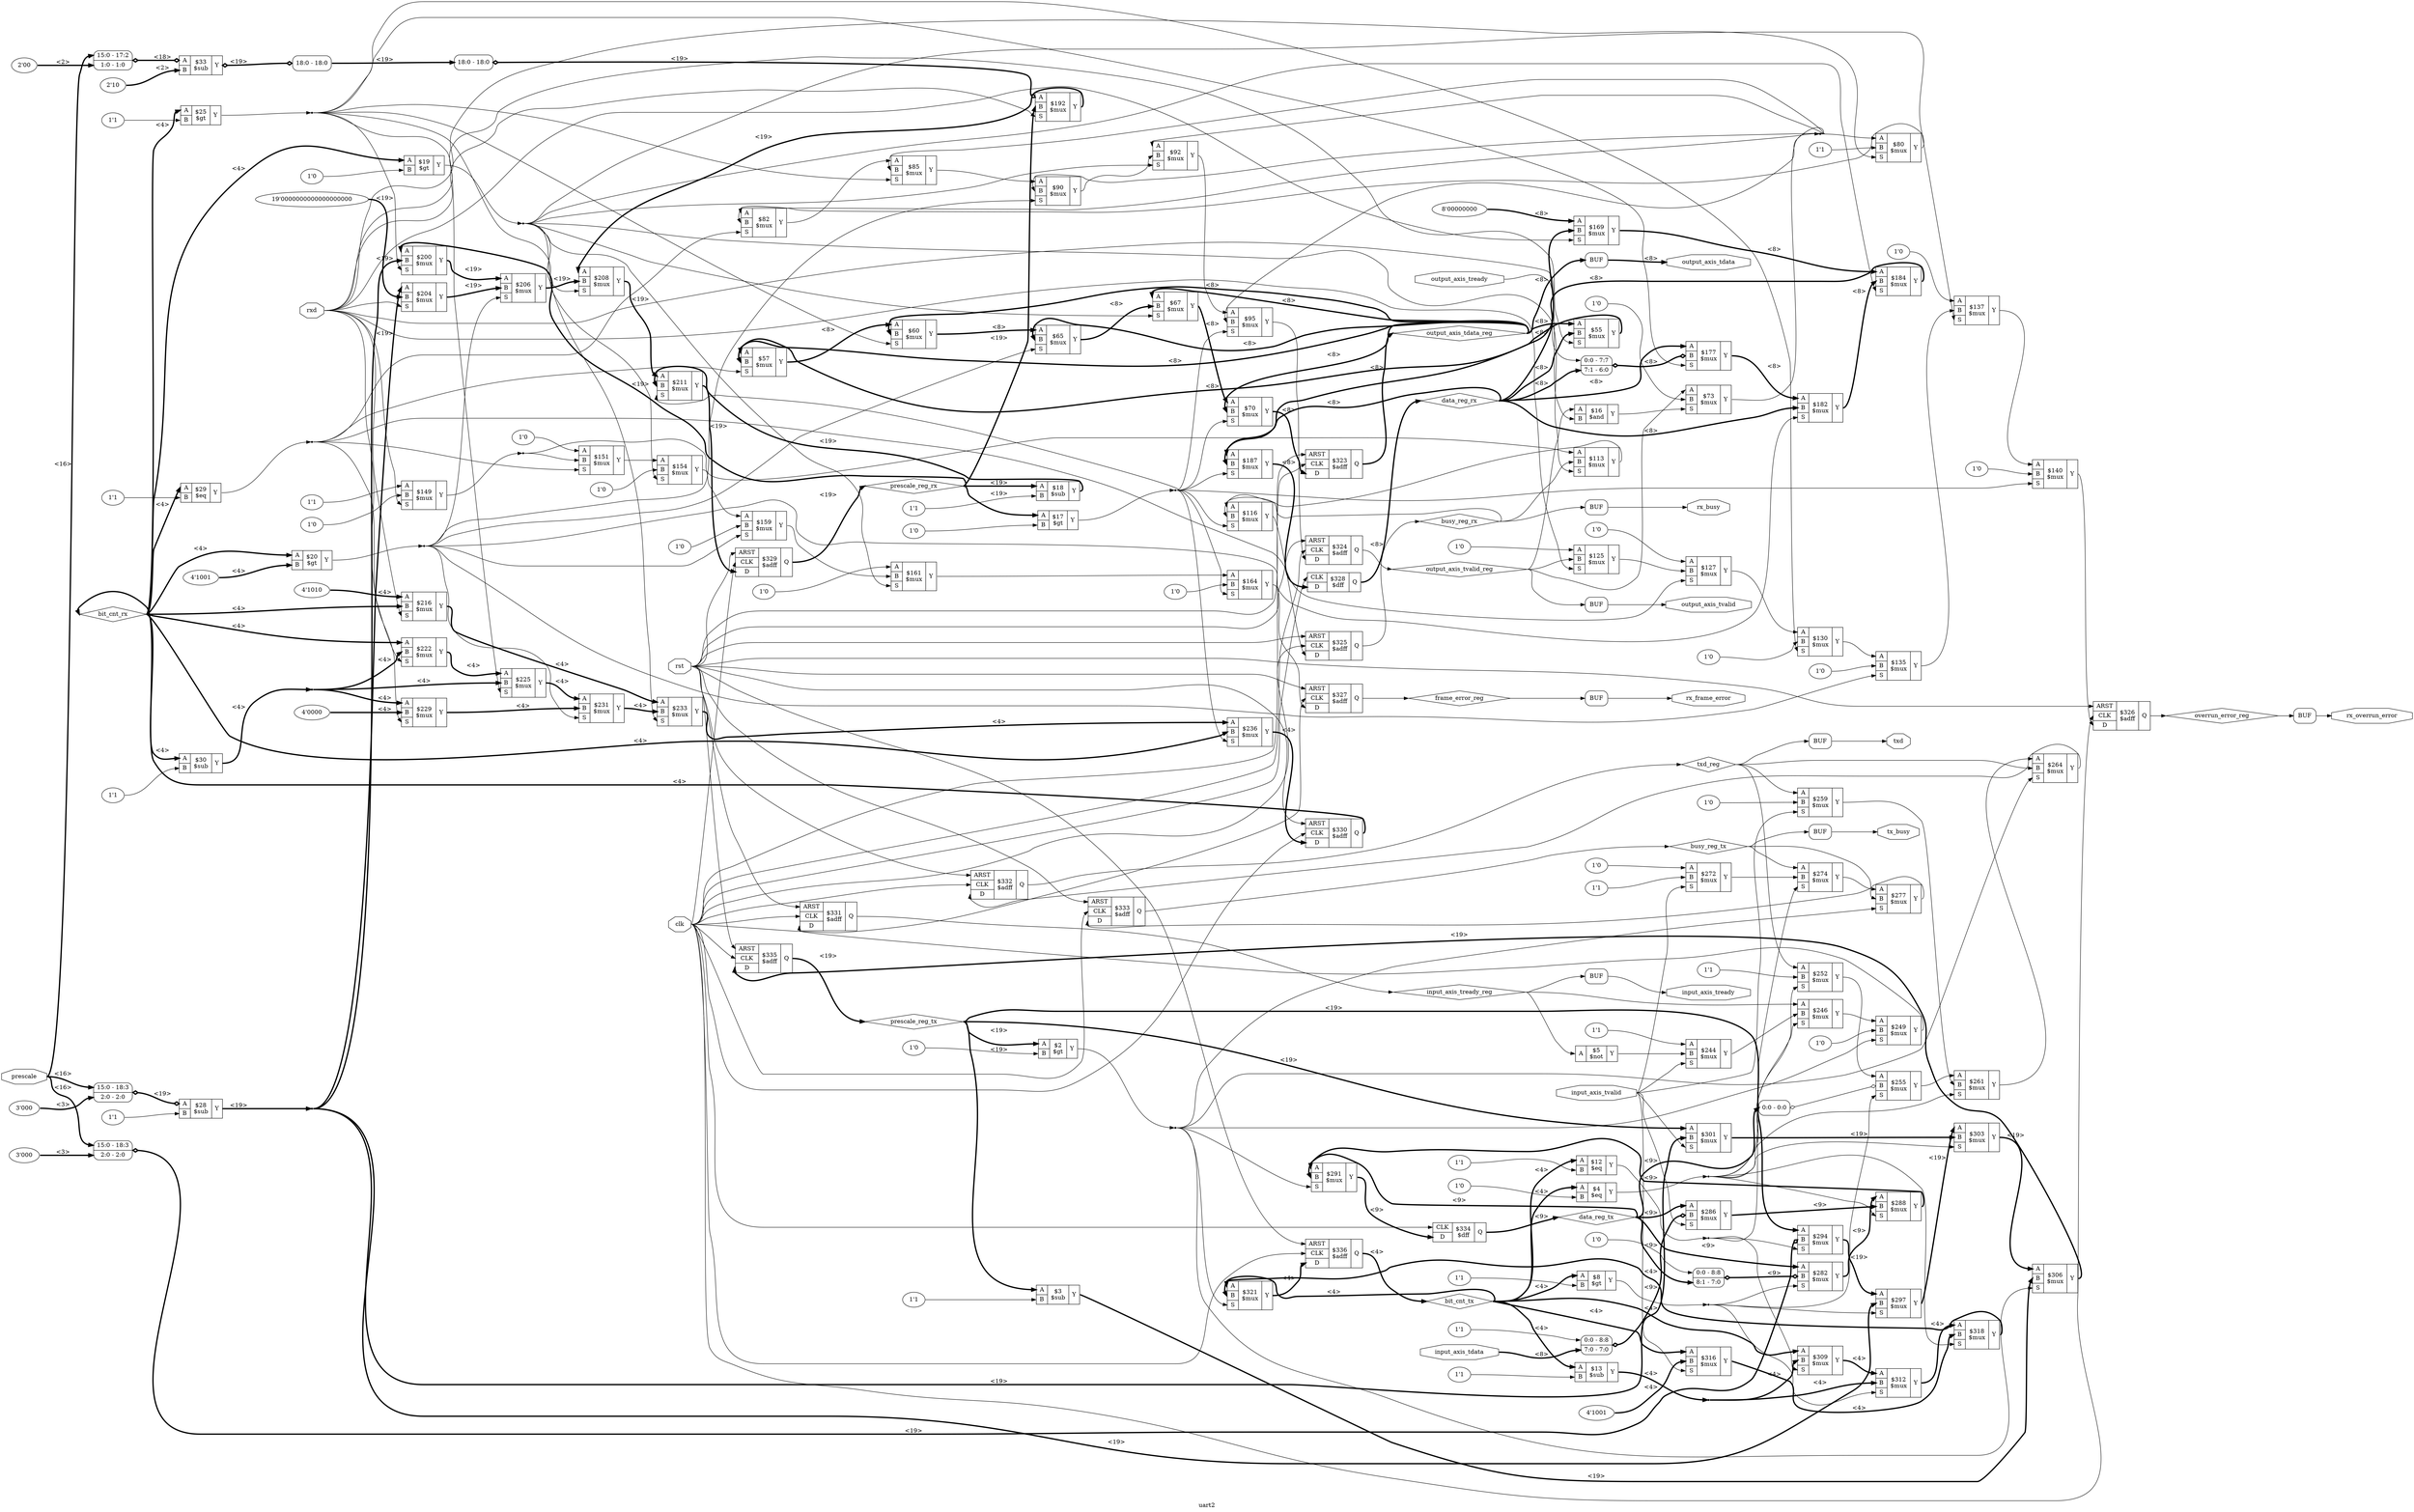 digraph "uart2" {
label="uart2";
rankdir="LR";
remincross=true;
n89 [ shape=diamond, label="bit_cnt_rx", color="black", fontcolor="black" ];
n90 [ shape=diamond, label="prescale_reg_rx", color="black", fontcolor="black" ];
n91 [ shape=diamond, label="data_reg_rx", color="black", fontcolor="black" ];
n92 [ shape=diamond, label="frame_error_reg", color="black", fontcolor="black" ];
n93 [ shape=diamond, label="overrun_error_reg", color="black", fontcolor="black" ];
n94 [ shape=diamond, label="busy_reg_rx", color="black", fontcolor="black" ];
n95 [ shape=diamond, label="output_axis_tvalid_reg", color="black", fontcolor="black" ];
n96 [ shape=diamond, label="output_axis_tdata_reg", color="black", fontcolor="black" ];
n97 [ shape=diamond, label="bit_cnt_tx", color="black", fontcolor="black" ];
n98 [ shape=diamond, label="prescale_reg_tx", color="black", fontcolor="black" ];
n99 [ shape=diamond, label="data_reg_tx", color="black", fontcolor="black" ];
n100 [ shape=diamond, label="busy_reg_tx", color="black", fontcolor="black" ];
n101 [ shape=diamond, label="txd_reg", color="black", fontcolor="black" ];
n102 [ shape=diamond, label="input_axis_tready_reg", color="black", fontcolor="black" ];
n103 [ shape=octagon, label="prescale", color="black", fontcolor="black" ];
n104 [ shape=octagon, label="rx_frame_error", color="black", fontcolor="black" ];
n105 [ shape=octagon, label="rx_overrun_error", color="black", fontcolor="black" ];
n106 [ shape=octagon, label="rx_busy", color="black", fontcolor="black" ];
n107 [ shape=octagon, label="tx_busy", color="black", fontcolor="black" ];
n108 [ shape=octagon, label="txd", color="black", fontcolor="black" ];
n109 [ shape=octagon, label="rxd", color="black", fontcolor="black" ];
n110 [ shape=octagon, label="output_axis_tready", color="black", fontcolor="black" ];
n111 [ shape=octagon, label="output_axis_tvalid", color="black", fontcolor="black" ];
n112 [ shape=octagon, label="output_axis_tdata", color="black", fontcolor="black" ];
n113 [ shape=octagon, label="input_axis_tready", color="black", fontcolor="black" ];
n114 [ shape=octagon, label="input_axis_tvalid", color="black", fontcolor="black" ];
n115 [ shape=octagon, label="input_axis_tdata", color="black", fontcolor="black" ];
n116 [ shape=octagon, label="rst", color="black", fontcolor="black" ];
n117 [ shape=octagon, label="clk", color="black", fontcolor="black" ];
c122 [ shape=record, label="{{<p118> A|<p119> B|<p120> S}|$318\n$mux|{<p121> Y}}" ];
v0 [ label="4'1001" ];
c123 [ shape=record, label="{{<p118> A|<p119> B|<p120> S}|$316\n$mux|{<p121> Y}}" ];
c124 [ shape=record, label="{{<p118> A|<p119> B|<p120> S}|$312\n$mux|{<p121> Y}}" ];
c125 [ shape=record, label="{{<p118> A|<p119> B|<p120> S}|$309\n$mux|{<p121> Y}}" ];
c126 [ shape=record, label="{{<p118> A|<p119> B|<p120> S}|$306\n$mux|{<p121> Y}}" ];
c127 [ shape=record, label="{{<p118> A|<p119> B|<p120> S}|$303\n$mux|{<p121> Y}}" ];
c128 [ shape=record, label="{{<p118> A|<p119> B|<p120> S}|$301\n$mux|{<p121> Y}}" ];
c129 [ shape=record, label="{{<p118> A|<p119> B|<p120> S}|$297\n$mux|{<p121> Y}}" ];
v2 [ label="3'000" ];
c130 [ shape=record, label="{{<p118> A|<p119> B|<p120> S}|$294\n$mux|{<p121> Y}}" ];
x1 [ shape=record, style=rounded, label="<s1> 15:0 - 18:3 |<s0> 2:0 - 2:0 " ];
x1:e -> c130:p119:w [arrowhead=odiamond, arrowtail=odiamond, dir=both, color="black", style="setlinewidth(3)", label="<19>"];
c131 [ shape=record, label="{{<p118> A|<p119> B|<p120> S}|$291\n$mux|{<p121> Y}}" ];
c132 [ shape=record, label="{{<p118> A|<p119> B|<p120> S}|$288\n$mux|{<p121> Y}}" ];
v4 [ label="1'1" ];
c133 [ shape=record, label="{{<p118> A|<p119> B|<p120> S}|$286\n$mux|{<p121> Y}}" ];
x3 [ shape=record, style=rounded, label="<s1> 0:0 - 8:8 |<s0> 7:0 - 7:0 " ];
x3:e -> c133:p119:w [arrowhead=odiamond, arrowtail=odiamond, dir=both, color="black", style="setlinewidth(3)", label="<9>"];
v6 [ label="1'0" ];
c134 [ shape=record, label="{{<p118> A|<p119> B|<p120> S}|$282\n$mux|{<p121> Y}}" ];
x5 [ shape=record, style=rounded, label="<s1> 0:0 - 8:8 |<s0> 8:1 - 7:0 " ];
x5:e -> c134:p119:w [arrowhead=odiamond, arrowtail=odiamond, dir=both, color="black", style="setlinewidth(3)", label="<9>"];
c135 [ shape=record, label="{{<p118> A|<p119> B|<p120> S}|$277\n$mux|{<p121> Y}}" ];
c136 [ shape=record, label="{{<p118> A|<p119> B|<p120> S}|$274\n$mux|{<p121> Y}}" ];
v7 [ label="1'1" ];
v8 [ label="1'0" ];
c137 [ shape=record, label="{{<p118> A|<p119> B|<p120> S}|$272\n$mux|{<p121> Y}}" ];
c138 [ shape=record, label="{{<p118> A|<p119> B|<p120> S}|$264\n$mux|{<p121> Y}}" ];
c139 [ shape=record, label="{{<p118> A|<p119> B|<p120> S}|$261\n$mux|{<p121> Y}}" ];
v9 [ label="1'0" ];
c140 [ shape=record, label="{{<p118> A|<p119> B|<p120> S}|$259\n$mux|{<p121> Y}}" ];
c141 [ shape=record, label="{{<p118> A|<p119> B|<p120> S}|$255\n$mux|{<p121> Y}}" ];
x10 [ shape=record, style=rounded, label="<s0> 0:0 - 0:0 " ];
x10:e -> c141:p119:w [arrowhead=odiamond, arrowtail=odiamond, dir=both, color="black", label=""];
v11 [ label="1'1" ];
c142 [ shape=record, label="{{<p118> A|<p119> B|<p120> S}|$252\n$mux|{<p121> Y}}" ];
v12 [ label="1'0" ];
c143 [ shape=record, label="{{<p118> A|<p119> B|<p120> S}|$249\n$mux|{<p121> Y}}" ];
c144 [ shape=record, label="{{<p118> A|<p119> B|<p120> S}|$246\n$mux|{<p121> Y}}" ];
v13 [ label="1'1" ];
c145 [ shape=record, label="{{<p118> A|<p119> B|<p120> S}|$244\n$mux|{<p121> Y}}" ];
c146 [ shape=record, label="{{<p118> A|<p119> B|<p120> S}|$236\n$mux|{<p121> Y}}" ];
c147 [ shape=record, label="{{<p118> A|<p119> B|<p120> S}|$233\n$mux|{<p121> Y}}" ];
c148 [ shape=record, label="{{<p118> A|<p119> B|<p120> S}|$231\n$mux|{<p121> Y}}" ];
v14 [ label="4'0000" ];
c149 [ shape=record, label="{{<p118> A|<p119> B|<p120> S}|$229\n$mux|{<p121> Y}}" ];
c150 [ shape=record, label="{{<p118> A|<p119> B|<p120> S}|$225\n$mux|{<p121> Y}}" ];
c151 [ shape=record, label="{{<p118> A|<p119> B|<p120> S}|$222\n$mux|{<p121> Y}}" ];
v15 [ label="4'1010" ];
c152 [ shape=record, label="{{<p118> A|<p119> B|<p120> S}|$216\n$mux|{<p121> Y}}" ];
c153 [ shape=record, label="{{<p118> A|<p119> B|<p120> S}|$211\n$mux|{<p121> Y}}" ];
c154 [ shape=record, label="{{<p118> A|<p119> B|<p120> S}|$208\n$mux|{<p121> Y}}" ];
c155 [ shape=record, label="{{<p118> A|<p119> B|<p120> S}|$206\n$mux|{<p121> Y}}" ];
v16 [ label="19'0000000000000000000" ];
c156 [ shape=record, label="{{<p118> A|<p119> B|<p120> S}|$204\n$mux|{<p121> Y}}" ];
c157 [ shape=record, label="{{<p118> A|<p119> B|<p120> S}|$200\n$mux|{<p121> Y}}" ];
c158 [ shape=record, label="{{<p118> A|<p119> B|<p120> S}|$192\n$mux|{<p121> Y}}" ];
x17 [ shape=record, style=rounded, label="<s0> 18:0 - 18:0 " ];
x17:e -> c158:p118:w [arrowhead=odiamond, arrowtail=odiamond, dir=both, color="black", style="setlinewidth(3)", label="<19>"];
c159 [ shape=record, label="{{<p118> A|<p119> B|<p120> S}|$187\n$mux|{<p121> Y}}" ];
c160 [ shape=record, label="{{<p118> A|<p119> B|<p120> S}|$184\n$mux|{<p121> Y}}" ];
c161 [ shape=record, label="{{<p118> A|<p119> B|<p120> S}|$182\n$mux|{<p121> Y}}" ];
c162 [ shape=record, label="{{<p118> A|<p119> B|<p120> S}|$177\n$mux|{<p121> Y}}" ];
x18 [ shape=record, style=rounded, label="<s1> 0:0 - 7:7 |<s0> 7:1 - 6:0 " ];
x18:e -> c162:p119:w [arrowhead=odiamond, arrowtail=odiamond, dir=both, color="black", style="setlinewidth(3)", label="<8>"];
v19 [ label="8'00000000" ];
c163 [ shape=record, label="{{<p118> A|<p119> B|<p120> S}|$169\n$mux|{<p121> Y}}" ];
v20 [ label="1'0" ];
c164 [ shape=record, label="{{<p118> A|<p119> B|<p120> S}|$164\n$mux|{<p121> Y}}" ];
v21 [ label="1'0" ];
c165 [ shape=record, label="{{<p118> A|<p119> B|<p120> S}|$161\n$mux|{<p121> Y}}" ];
v22 [ label="1'0" ];
c166 [ shape=record, label="{{<p118> A|<p119> B|<p120> S}|$159\n$mux|{<p121> Y}}" ];
v23 [ label="1'0" ];
c167 [ shape=record, label="{{<p118> A|<p119> B|<p120> S}|$154\n$mux|{<p121> Y}}" ];
v24 [ label="1'0" ];
c168 [ shape=record, label="{{<p118> A|<p119> B|<p120> S}|$151\n$mux|{<p121> Y}}" ];
v25 [ label="1'0" ];
v26 [ label="1'1" ];
c169 [ shape=record, label="{{<p118> A|<p119> B|<p120> S}|$149\n$mux|{<p121> Y}}" ];
v27 [ label="1'0" ];
c170 [ shape=record, label="{{<p118> A|<p119> B|<p120> S}|$140\n$mux|{<p121> Y}}" ];
v28 [ label="1'0" ];
c171 [ shape=record, label="{{<p118> A|<p119> B|<p120> S}|$137\n$mux|{<p121> Y}}" ];
v29 [ label="1'0" ];
c172 [ shape=record, label="{{<p118> A|<p119> B|<p120> S}|$135\n$mux|{<p121> Y}}" ];
v30 [ label="1'0" ];
c173 [ shape=record, label="{{<p118> A|<p119> B|<p120> S}|$130\n$mux|{<p121> Y}}" ];
v31 [ label="1'0" ];
c174 [ shape=record, label="{{<p118> A|<p119> B|<p120> S}|$127\n$mux|{<p121> Y}}" ];
v32 [ label="1'0" ];
c175 [ shape=record, label="{{<p118> A|<p119> B|<p120> S}|$125\n$mux|{<p121> Y}}" ];
c176 [ shape=record, label="{{<p118> A|<p119> B|<p120> S}|$116\n$mux|{<p121> Y}}" ];
c177 [ shape=record, label="{{<p118> A|<p119> B|<p120> S}|$113\n$mux|{<p121> Y}}" ];
c182 [ shape=record, label="{{<p178> ARST|<p179> CLK|<p180> D}|$323\n$adff|{<p181> Q}}" ];
c183 [ shape=record, label="{{<p118> A|<p119> B|<p120> S}|$95\n$mux|{<p121> Y}}" ];
c184 [ shape=record, label="{{<p118> A|<p119> B|<p120> S}|$92\n$mux|{<p121> Y}}" ];
c185 [ shape=record, label="{{<p118> A|<p119> B|<p120> S}|$90\n$mux|{<p121> Y}}" ];
c186 [ shape=record, label="{{<p118> A|<p119> B|<p120> S}|$85\n$mux|{<p121> Y}}" ];
c187 [ shape=record, label="{{<p118> A|<p119> B|<p120> S}|$82\n$mux|{<p121> Y}}" ];
v33 [ label="1'1" ];
c188 [ shape=record, label="{{<p118> A|<p119> B|<p120> S}|$80\n$mux|{<p121> Y}}" ];
v34 [ label="1'0" ];
c189 [ shape=record, label="{{<p118> A|<p119> B|<p120> S}|$73\n$mux|{<p121> Y}}" ];
c190 [ shape=record, label="{{<p118> A|<p119> B|<p120> S}|$70\n$mux|{<p121> Y}}" ];
c191 [ shape=record, label="{{<p118> A|<p119> B|<p120> S}|$67\n$mux|{<p121> Y}}" ];
c192 [ shape=record, label="{{<p118> A|<p119> B|<p120> S}|$65\n$mux|{<p121> Y}}" ];
c193 [ shape=record, label="{{<p118> A|<p119> B|<p120> S}|$60\n$mux|{<p121> Y}}" ];
c194 [ shape=record, label="{{<p118> A|<p119> B|<p120> S}|$57\n$mux|{<p121> Y}}" ];
c195 [ shape=record, label="{{<p118> A|<p119> B|<p120> S}|$55\n$mux|{<p121> Y}}" ];
v36 [ label="2'10" ];
v38 [ label="2'00" ];
c196 [ shape=record, label="{{<p118> A|<p119> B}|$33\n$sub|{<p121> Y}}" ];
x35 [ shape=record, style=rounded, label="<s0> 18:0 - 18:0 " ];
c196:p121:e -> x35:w [arrowhead=odiamond, arrowtail=odiamond, dir=both, color="black", style="setlinewidth(3)", label="<19>"];
x37 [ shape=record, style=rounded, label="<s1> 15:0 - 17:2 |<s0> 1:0 - 1:0 " ];
x37:e -> c196:p118:w [arrowhead=odiamond, arrowtail=odiamond, dir=both, color="black", style="setlinewidth(3)", label="<18>"];
c197 [ shape=record, label="{{<p178> ARST|<p179> CLK|<p180> D}|$331\n$adff|{<p181> Q}}" ];
c198 [ shape=record, label="{{<p118> A|<p119> B|<p120> S}|$321\n$mux|{<p121> Y}}" ];
v39 [ label="1'1" ];
c199 [ shape=record, label="{{<p118> A|<p119> B}|$30\n$sub|{<p121> Y}}" ];
v40 [ label="1'1" ];
c200 [ shape=record, label="{{<p118> A|<p119> B}|$29\n$eq|{<p121> Y}}" ];
v41 [ label="1'1" ];
v43 [ label="3'000" ];
c201 [ shape=record, label="{{<p118> A|<p119> B}|$28\n$sub|{<p121> Y}}" ];
x42 [ shape=record, style=rounded, label="<s1> 15:0 - 18:3 |<s0> 2:0 - 2:0 " ];
x42:e -> c201:p118:w [arrowhead=odiamond, arrowtail=odiamond, dir=both, color="black", style="setlinewidth(3)", label="<19>"];
c202 [ shape=record, label="{{<p178> ARST|<p179> CLK|<p180> D}|$332\n$adff|{<p181> Q}}" ];
c203 [ shape=record, label="{{<p178> ARST|<p179> CLK|<p180> D}|$330\n$adff|{<p181> Q}}" ];
v44 [ label="1'1" ];
c204 [ shape=record, label="{{<p118> A|<p119> B}|$25\n$gt|{<p121> Y}}" ];
c205 [ shape=record, label="{{<p178> ARST|<p179> CLK|<p180> D}|$329\n$adff|{<p181> Q}}" ];
c206 [ shape=record, label="{{<p178> ARST|<p179> CLK|<p180> D}|$333\n$adff|{<p181> Q}}" ];
c207 [ shape=record, label="{{<p179> CLK|<p180> D}|$328\n$dff|{<p181> Q}}" ];
c208 [ shape=record, label="{{<p178> ARST|<p179> CLK|<p180> D}|$327\n$adff|{<p181> Q}}" ];
v45 [ label="4'1001" ];
c209 [ shape=record, label="{{<p118> A|<p119> B}|$20\n$gt|{<p121> Y}}" ];
v46 [ label="1'0" ];
c210 [ shape=record, label="{{<p118> A|<p119> B}|$19\n$gt|{<p121> Y}}" ];
v47 [ label="1'1" ];
c211 [ shape=record, label="{{<p118> A|<p119> B}|$18\n$sub|{<p121> Y}}" ];
v48 [ label="1'0" ];
c212 [ shape=record, label="{{<p118> A|<p119> B}|$17\n$gt|{<p121> Y}}" ];
c213 [ shape=record, label="{{<p118> A|<p119> B}|$16\n$and|{<p121> Y}}" ];
c214 [ shape=record, label="{{<p179> CLK|<p180> D}|$334\n$dff|{<p181> Q}}" ];
v49 [ label="1'1" ];
c215 [ shape=record, label="{{<p118> A|<p119> B}|$13\n$sub|{<p121> Y}}" ];
v50 [ label="1'1" ];
c216 [ shape=record, label="{{<p118> A|<p119> B}|$12\n$eq|{<p121> Y}}" ];
c217 [ shape=record, label="{{<p178> ARST|<p179> CLK|<p180> D}|$326\n$adff|{<p181> Q}}" ];
c218 [ shape=record, label="{{<p178> ARST|<p179> CLK|<p180> D}|$335\n$adff|{<p181> Q}}" ];
c219 [ shape=record, label="{{<p178> ARST|<p179> CLK|<p180> D}|$325\n$adff|{<p181> Q}}" ];
v51 [ label="1'1" ];
c220 [ shape=record, label="{{<p118> A|<p119> B}|$8\n$gt|{<p121> Y}}" ];
c221 [ shape=record, label="{{<p178> ARST|<p179> CLK|<p180> D}|$324\n$adff|{<p181> Q}}" ];
c222 [ shape=record, label="{{<p178> ARST|<p179> CLK|<p180> D}|$336\n$adff|{<p181> Q}}" ];
c223 [ shape=record, label="{{<p118> A}|$5\n$not|{<p121> Y}}" ];
v52 [ label="1'0" ];
c224 [ shape=record, label="{{<p118> A|<p119> B}|$4\n$eq|{<p121> Y}}" ];
v53 [ label="1'1" ];
c225 [ shape=record, label="{{<p118> A|<p119> B}|$3\n$sub|{<p121> Y}}" ];
v54 [ label="1'0" ];
c226 [ shape=record, label="{{<p118> A|<p119> B}|$2\n$gt|{<p121> Y}}" ];
x55 [shape=box, style=rounded, label="BUF"];
x56 [shape=box, style=rounded, label="BUF"];
x57 [shape=box, style=rounded, label="BUF"];
x58 [shape=box, style=rounded, label="BUF"];
x59 [shape=box, style=rounded, label="BUF"];
x60 [shape=box, style=rounded, label="BUF"];
x61 [shape=box, style=rounded, label="BUF"];
x62 [shape=box, style=rounded, label="BUF"];
c186:p121:e -> c185:p118:w [color="black", label=""];
c206:p181:e -> n100:w [color="black", label=""];
n100:e -> c135:p119:w [color="black", label=""];
n100:e -> c136:p118:w [color="black", label=""];
n100:e -> x58:w:w [color="black", label=""];
c202:p181:e -> n101:w [color="black", label=""];
n101:e -> c138:p119:w [color="black", label=""];
n101:e -> c140:p118:w [color="black", label=""];
n101:e -> c142:p118:w [color="black", label=""];
n101:e -> x59:w:w [color="black", label=""];
c197:p181:e -> n102:w [color="black", label=""];
n102:e -> c144:p118:w [color="black", label=""];
n102:e -> c223:p118:w [color="black", label=""];
n102:e -> x62:w:w [color="black", label=""];
n103:e -> x1:s1:w [color="black", style="setlinewidth(3)", label="<16>"];
n103:e -> x37:s1:w [color="black", style="setlinewidth(3)", label="<16>"];
n103:e -> x42:s1:w [color="black", style="setlinewidth(3)", label="<16>"];
x55:e:e -> n104:w [color="black", label=""];
x56:e:e -> n105:w [color="black", label=""];
x57:e:e -> n106:w [color="black", label=""];
x58:e:e -> n107:w [color="black", label=""];
x59:e:e -> n108:w [color="black", label=""];
n109:e -> c149:p120:w [color="black", label=""];
n109:e -> c152:p120:w [color="black", label=""];
n109:e -> c156:p120:w [color="black", label=""];
n109:e -> c158:p120:w [color="black", label=""];
n109:e -> c163:p120:w [color="black", label=""];
n109:e -> c169:p120:w [color="black", label=""];
n109:e -> c175:p120:w [color="black", label=""];
n109:e -> c188:p120:w [color="black", label=""];
n109:e -> c195:p120:w [color="black", label=""];
n109:e -> x18:s1:w [color="black", label=""];
c140:p121:e -> c139:p119:w [color="black", label=""];
n110:e -> c213:p119:w [color="black", label=""];
x60:e:e -> n111:w [color="black", label=""];
x61:e:e -> n112:w [color="black", style="setlinewidth(3)", label="<8>"];
x62:e:e -> n113:w [color="black", label=""];
n114:e -> c123:p120:w [color="black", label=""];
n114:e -> c128:p120:w [color="black", label=""];
n114:e -> c133:p120:w [color="black", label=""];
n114:e -> c137:p120:w [color="black", label=""];
n114:e -> c140:p120:w [color="black", label=""];
n114:e -> c145:p120:w [color="black", label=""];
n115:e -> x3:s0:w [color="black", style="setlinewidth(3)", label="<8>"];
n116:e -> c182:p178:w [color="black", label=""];
n116:e -> c197:p178:w [color="black", label=""];
n116:e -> c202:p178:w [color="black", label=""];
n116:e -> c203:p178:w [color="black", label=""];
n116:e -> c205:p178:w [color="black", label=""];
n116:e -> c206:p178:w [color="black", label=""];
n116:e -> c208:p178:w [color="black", label=""];
n116:e -> c217:p178:w [color="black", label=""];
n116:e -> c218:p178:w [color="black", label=""];
n116:e -> c219:p178:w [color="black", label=""];
n116:e -> c221:p178:w [color="black", label=""];
n116:e -> c222:p178:w [color="black", label=""];
n117:e -> c182:p179:w [color="black", label=""];
n117:e -> c197:p179:w [color="black", label=""];
n117:e -> c202:p179:w [color="black", label=""];
n117:e -> c203:p179:w [color="black", label=""];
n117:e -> c205:p179:w [color="black", label=""];
n117:e -> c206:p179:w [color="black", label=""];
n117:e -> c207:p179:w [color="black", label=""];
n117:e -> c208:p179:w [color="black", label=""];
n117:e -> c214:p179:w [color="black", label=""];
n117:e -> c217:p179:w [color="black", label=""];
n117:e -> c218:p179:w [color="black", label=""];
n117:e -> c219:p179:w [color="black", label=""];
n117:e -> c221:p179:w [color="black", label=""];
n117:e -> c222:p179:w [color="black", label=""];
c187:p121:e -> c186:p118:w [color="black", label=""];
c166:p121:e -> c165:p119:w [color="black", label=""];
c188:p121:e -> c187:p119:w [color="black", label=""];
c139:p121:e -> c138:p118:w [color="black", label=""];
n16 [ shape=point ];
c189:p121:e -> n16:w [color="black", label=""];
n16:e -> c183:p119:w [color="black", label=""];
n16:e -> c184:p118:w [color="black", label=""];
n16:e -> c185:p119:w [color="black", label=""];
n16:e -> c186:p119:w [color="black", label=""];
n16:e -> c187:p118:w [color="black", label=""];
n16:e -> c188:p118:w [color="black", label=""];
c150:p121:e -> c148:p118:w [color="black", style="setlinewidth(3)", label="<4>"];
c167:p121:e -> c166:p118:w [color="black", label=""];
c160:p121:e -> c159:p118:w [color="black", style="setlinewidth(3)", label="<8>"];
x35:s0:e -> x17:s0:w [color="black", style="setlinewidth(3)", label="<19>"];
c191:p121:e -> c190:p118:w [color="black", style="setlinewidth(3)", label="<8>"];
c137:p121:e -> c136:p119:w [color="black", label=""];
c192:p121:e -> c191:p119:w [color="black", style="setlinewidth(3)", label="<8>"];
c168:p121:e -> c167:p118:w [color="black", label=""];
c193:p121:e -> c192:p118:w [color="black", style="setlinewidth(3)", label="<8>"];
c136:p121:e -> c135:p118:w [color="black", label=""];
c194:p121:e -> c193:p118:w [color="black", style="setlinewidth(3)", label="<8>"];
c149:p121:e -> c148:p119:w [color="black", style="setlinewidth(3)", label="<4>"];
c195:p121:e -> c194:p119:w [color="black", style="setlinewidth(3)", label="<8>"];
c156:p121:e -> c155:p119:w [color="black", style="setlinewidth(3)", label="<19>"];
c151:p121:e -> c150:p118:w [color="black", style="setlinewidth(3)", label="<4>"];
c148:p121:e -> c147:p119:w [color="black", style="setlinewidth(3)", label="<4>"];
c134:p121:e -> c132:p118:w [color="black", style="setlinewidth(3)", label="<9>"];
c161:p121:e -> c160:p119:w [color="black", style="setlinewidth(3)", label="<8>"];
c133:p121:e -> c132:p119:w [color="black", style="setlinewidth(3)", label="<9>"];
c147:p121:e -> c146:p118:w [color="black", style="setlinewidth(3)", label="<4>"];
c132:p121:e -> c131:p118:w [color="black", style="setlinewidth(3)", label="<9>"];
c171:p121:e -> c170:p118:w [color="black", label=""];
c158:p121:e -> c154:p118:w [color="black", style="setlinewidth(3)", label="<19>"];
c172:p121:e -> c171:p119:w [color="black", label=""];
c130:p121:e -> c129:p118:w [color="black", style="setlinewidth(3)", label="<19>"];
c142:p121:e -> c141:p118:w [color="black", label=""];
c162:p121:e -> c161:p118:w [color="black", style="setlinewidth(3)", label="<8>"];
c129:p121:e -> c127:p118:w [color="black", style="setlinewidth(3)", label="<19>"];
c173:p121:e -> c172:p118:w [color="black", label=""];
c128:p121:e -> c127:p119:w [color="black", style="setlinewidth(3)", label="<19>"];
n44 [ shape=point ];
c169:p121:e -> n44:w [color="black", label=""];
n44:e -> c168:p119:w [color="black", label=""];
n44:e -> c177:p118:w [color="black", label=""];
c155:p121:e -> c154:p119:w [color="black", style="setlinewidth(3)", label="<19>"];
c127:p121:e -> c126:p118:w [color="black", style="setlinewidth(3)", label="<19>"];
c174:p121:e -> c173:p118:w [color="black", label=""];
n48 [ shape=point ];
c200:p121:e -> n48:w [color="black", label=""];
n48:e -> c151:p120:w [color="black", label=""];
n48:e -> c168:p120:w [color="black", label=""];
n48:e -> c174:p120:w [color="black", label=""];
n48:e -> c187:p120:w [color="black", label=""];
n48:e -> c194:p120:w [color="black", label=""];
c145:p121:e -> c144:p119:w [color="black", label=""];
c165:p121:e -> c164:p118:w [color="black", label=""];
c175:p121:e -> c174:p119:w [color="black", label=""];
c125:p121:e -> c124:p118:w [color="black", style="setlinewidth(3)", label="<4>"];
n52 [ shape=point ];
c204:p121:e -> n52:w [color="black", label=""];
n52:e -> c150:p120:w [color="black", label=""];
n52:e -> c157:p120:w [color="black", label=""];
n52:e -> c162:p120:w [color="black", label=""];
n52:e -> c167:p120:w [color="black", label=""];
n52:e -> c173:p120:w [color="black", label=""];
n52:e -> c186:p120:w [color="black", label=""];
n52:e -> c193:p120:w [color="black", label=""];
c163:p121:e -> c160:p118:w [color="black", style="setlinewidth(3)", label="<8>"];
c124:p121:e -> c122:p118:w [color="black", style="setlinewidth(3)", label="<4>"];
c225:p121:e -> c126:p119:w [color="black", style="setlinewidth(3)", label="<19>"];
c144:p121:e -> c143:p118:w [color="black", label=""];
n57 [ shape=point ];
c209:p121:e -> n57:w [color="black", label=""];
n57:e -> c148:p120:w [color="black", label=""];
n57:e -> c155:p120:w [color="black", label=""];
n57:e -> c161:p120:w [color="black", label=""];
n57:e -> c166:p120:w [color="black", label=""];
n57:e -> c172:p120:w [color="black", label=""];
n57:e -> c185:p120:w [color="black", label=""];
n57:e -> c192:p120:w [color="black", label=""];
n58 [ shape=point ];
c210:p121:e -> n58:w [color="black", label=""];
n58:e -> c147:p120:w [color="black", label=""];
n58:e -> c154:p120:w [color="black", label=""];
n58:e -> c160:p120:w [color="black", label=""];
n58:e -> c165:p120:w [color="black", label=""];
n58:e -> c171:p120:w [color="black", label=""];
n58:e -> c177:p120:w [color="black", label=""];
n58:e -> c184:p120:w [color="black", label=""];
n58:e -> c191:p120:w [color="black", label=""];
n59 [ shape=point ];
c199:p121:e -> n59:w [color="black", style="setlinewidth(3)", label="<4>"];
n59:e -> c149:p118:w [color="black", style="setlinewidth(3)", label="<4>"];
n59:e -> c150:p119:w [color="black", style="setlinewidth(3)", label="<4>"];
n59:e -> c151:p119:w [color="black", style="setlinewidth(3)", label="<4>"];
c184:p121:e -> c183:p118:w [color="black", label=""];
n60 [ shape=point ];
c212:p121:e -> n60:w [color="black", label=""];
n60:e -> c146:p120:w [color="black", label=""];
n60:e -> c153:p120:w [color="black", label=""];
n60:e -> c159:p120:w [color="black", label=""];
n60:e -> c164:p120:w [color="black", label=""];
n60:e -> c170:p120:w [color="black", label=""];
n60:e -> c176:p120:w [color="black", label=""];
n60:e -> c183:p120:w [color="black", label=""];
n60:e -> c190:p120:w [color="black", label=""];
c213:p121:e -> c189:p120:w [color="black", label=""];
c146:p121:e -> c203:p180:w [color="black", style="setlinewidth(3)", label="<4>"];
c153:p121:e -> c205:p180:w [color="black", style="setlinewidth(3)", label="<19>"];
c159:p121:e -> c207:p180:w [color="black", style="setlinewidth(3)", label="<8>"];
c164:p121:e -> c208:p180:w [color="black", label=""];
c170:p121:e -> c217:p180:w [color="black", label=""];
c176:p121:e -> c219:p180:w [color="black", label=""];
c183:p121:e -> c221:p180:w [color="black", label=""];
c190:p121:e -> c182:p180:w [color="black", style="setlinewidth(3)", label="<8>"];
c141:p121:e -> c139:p118:w [color="black", label=""];
c123:p121:e -> c122:p119:w [color="black", style="setlinewidth(3)", label="<4>"];
c152:p121:e -> c147:p118:w [color="black", style="setlinewidth(3)", label="<4>"];
n72 [ shape=point ];
c216:p121:e -> n72:w [color="black", label=""];
n72:e -> c125:p120:w [color="black", label=""];
n72:e -> c130:p120:w [color="black", label=""];
n72:e -> c142:p120:w [color="black", label=""];
c122:p121:e -> c198:p118:w [color="black", style="setlinewidth(3)", label="<4>"];
c177:p121:e -> c176:p118:w [color="black", label=""];
c211:p121:e -> c153:p119:w [color="black", style="setlinewidth(3)", label="<19>"];
n76 [ shape=point ];
c220:p121:e -> n76:w [color="black", label=""];
n76:e -> c124:p120:w [color="black", label=""];
n76:e -> c129:p120:w [color="black", label=""];
n76:e -> c134:p120:w [color="black", label=""];
n76:e -> c141:p120:w [color="black", label=""];
n77 [ shape=point ];
c215:p121:e -> n77:w [color="black", style="setlinewidth(3)", label="<4>"];
n77:e -> c124:p119:w [color="black", style="setlinewidth(3)", label="<4>"];
n77:e -> c125:p119:w [color="black", style="setlinewidth(3)", label="<4>"];
c157:p121:e -> c155:p118:w [color="black", style="setlinewidth(3)", label="<19>"];
c223:p121:e -> c145:p119:w [color="black", label=""];
c185:p121:e -> c184:p119:w [color="black", label=""];
n80 [ shape=point ];
c224:p121:e -> n80:w [color="black", label=""];
n80:e -> c122:p120:w [color="black", label=""];
n80:e -> c127:p120:w [color="black", label=""];
n80:e -> c132:p120:w [color="black", label=""];
n80:e -> c136:p120:w [color="black", label=""];
n80:e -> c139:p120:w [color="black", label=""];
n80:e -> c144:p120:w [color="black", label=""];
n81 [ shape=point ];
c201:p121:e -> n81:w [color="black", style="setlinewidth(3)", label="<19>"];
n81:e -> c128:p119:w [color="black", style="setlinewidth(3)", label="<19>"];
n81:e -> c129:p119:w [color="black", style="setlinewidth(3)", label="<19>"];
n81:e -> c156:p118:w [color="black", style="setlinewidth(3)", label="<19>"];
n81:e -> c157:p119:w [color="black", style="setlinewidth(3)", label="<19>"];
n82 [ shape=point ];
c226:p121:e -> n82:w [color="black", label=""];
n82:e -> c126:p120:w [color="black", label=""];
n82:e -> c131:p120:w [color="black", label=""];
n82:e -> c135:p120:w [color="black", label=""];
n82:e -> c138:p120:w [color="black", label=""];
n82:e -> c143:p120:w [color="black", label=""];
n82:e -> c198:p120:w [color="black", label=""];
c198:p121:e -> c222:p180:w [color="black", style="setlinewidth(3)", label="<4>"];
c126:p121:e -> c218:p180:w [color="black", style="setlinewidth(3)", label="<19>"];
c131:p121:e -> c214:p180:w [color="black", style="setlinewidth(3)", label="<9>"];
c135:p121:e -> c206:p180:w [color="black", label=""];
c138:p121:e -> c202:p180:w [color="black", label=""];
c143:p121:e -> c197:p180:w [color="black", label=""];
c203:p181:e -> n89:w [color="black", style="setlinewidth(3)", label="<4>"];
n89:e -> c146:p119:w [color="black", style="setlinewidth(3)", label="<4>"];
n89:e -> c151:p118:w [color="black", style="setlinewidth(3)", label="<4>"];
n89:e -> c152:p119:w [color="black", style="setlinewidth(3)", label="<4>"];
n89:e -> c199:p118:w [color="black", style="setlinewidth(3)", label="<4>"];
n89:e -> c200:p118:w [color="black", style="setlinewidth(3)", label="<4>"];
n89:e -> c204:p118:w [color="black", style="setlinewidth(3)", label="<4>"];
n89:e -> c209:p118:w [color="black", style="setlinewidth(3)", label="<4>"];
n89:e -> c210:p118:w [color="black", style="setlinewidth(3)", label="<4>"];
c154:p121:e -> c153:p118:w [color="black", style="setlinewidth(3)", label="<19>"];
c205:p181:e -> n90:w [color="black", style="setlinewidth(3)", label="<19>"];
n90:e -> c157:p118:w [color="black", style="setlinewidth(3)", label="<19>"];
n90:e -> c158:p119:w [color="black", style="setlinewidth(3)", label="<19>"];
n90:e -> c211:p118:w [color="black", style="setlinewidth(3)", label="<19>"];
n90:e -> c212:p118:w [color="black", style="setlinewidth(3)", label="<19>"];
c207:p181:e -> n91:w [color="black", style="setlinewidth(3)", label="<8>"];
n91:e -> c159:p119:w [color="black", style="setlinewidth(3)", label="<8>"];
n91:e -> c161:p119:w [color="black", style="setlinewidth(3)", label="<8>"];
n91:e -> c162:p118:w [color="black", style="setlinewidth(3)", label="<8>"];
n91:e -> c163:p119:w [color="black", style="setlinewidth(3)", label="<8>"];
n91:e -> c195:p119:w [color="black", style="setlinewidth(3)", label="<8>"];
n91:e -> x18:s0:w [color="black", style="setlinewidth(3)", label="<8>"];
c208:p181:e -> n92:w [color="black", label=""];
n92:e -> x55:w:w [color="black", label=""];
c217:p181:e -> n93:w [color="black", label=""];
n93:e -> x56:w:w [color="black", label=""];
c219:p181:e -> n94:w [color="black", label=""];
n94:e -> c176:p119:w [color="black", label=""];
n94:e -> c177:p119:w [color="black", label=""];
n94:e -> x57:w:w [color="black", label=""];
c221:p181:e -> n95:w [color="black", label=""];
n95:e -> c175:p119:w [color="black", label=""];
n95:e -> c189:p118:w [color="black", label=""];
n95:e -> c213:p118:w [color="black", label=""];
n95:e -> x60:w:w [color="black", label=""];
c182:p181:e -> n96:w [color="black", style="setlinewidth(3)", label="<8>"];
n96:e -> c190:p119:w [color="black", style="setlinewidth(3)", label="<8>"];
n96:e -> c191:p118:w [color="black", style="setlinewidth(3)", label="<8>"];
n96:e -> c192:p119:w [color="black", style="setlinewidth(3)", label="<8>"];
n96:e -> c193:p119:w [color="black", style="setlinewidth(3)", label="<8>"];
n96:e -> c194:p118:w [color="black", style="setlinewidth(3)", label="<8>"];
n96:e -> c195:p118:w [color="black", style="setlinewidth(3)", label="<8>"];
n96:e -> x61:w:w [color="black", style="setlinewidth(3)", label="<8>"];
c222:p181:e -> n97:w [color="black", style="setlinewidth(3)", label="<4>"];
n97:e -> c123:p118:w [color="black", style="setlinewidth(3)", label="<4>"];
n97:e -> c125:p118:w [color="black", style="setlinewidth(3)", label="<4>"];
n97:e -> c198:p119:w [color="black", style="setlinewidth(3)", label="<4>"];
n97:e -> c215:p118:w [color="black", style="setlinewidth(3)", label="<4>"];
n97:e -> c216:p118:w [color="black", style="setlinewidth(3)", label="<4>"];
n97:e -> c220:p118:w [color="black", style="setlinewidth(3)", label="<4>"];
n97:e -> c224:p118:w [color="black", style="setlinewidth(3)", label="<4>"];
c218:p181:e -> n98:w [color="black", style="setlinewidth(3)", label="<19>"];
n98:e -> c128:p118:w [color="black", style="setlinewidth(3)", label="<19>"];
n98:e -> c130:p118:w [color="black", style="setlinewidth(3)", label="<19>"];
n98:e -> c225:p118:w [color="black", style="setlinewidth(3)", label="<19>"];
n98:e -> c226:p118:w [color="black", style="setlinewidth(3)", label="<19>"];
c214:p181:e -> n99:w [color="black", style="setlinewidth(3)", label="<9>"];
n99:e -> c131:p119:w [color="black", style="setlinewidth(3)", label="<9>"];
n99:e -> c133:p118:w [color="black", style="setlinewidth(3)", label="<9>"];
n99:e -> c134:p118:w [color="black", style="setlinewidth(3)", label="<9>"];
n99:e -> x10:s0:w [color="black", style="setlinewidth(3)", label="<9>"];
n99:e -> x5:s0:w [color="black", style="setlinewidth(3)", label="<9>"];
v0:e -> c123:p119:w [color="black", style="setlinewidth(3)", label="<4>"];
v11:e -> c142:p119:w [color="black", label=""];
v12:e -> c143:p119:w [color="black", label=""];
v13:e -> c145:p118:w [color="black", label=""];
v14:e -> c149:p119:w [color="black", style="setlinewidth(3)", label="<4>"];
v15:e -> c152:p118:w [color="black", style="setlinewidth(3)", label="<4>"];
v16:e -> c156:p119:w [color="black", style="setlinewidth(3)", label="<19>"];
v19:e -> c163:p118:w [color="black", style="setlinewidth(3)", label="<8>"];
v2:e -> x1:s0:w [color="black", style="setlinewidth(3)", label="<3>"];
v20:e -> c164:p119:w [color="black", label=""];
v21:e -> c165:p118:w [color="black", label=""];
v22:e -> c166:p119:w [color="black", label=""];
v23:e -> c167:p119:w [color="black", label=""];
v24:e -> c168:p118:w [color="black", label=""];
v25:e -> c169:p119:w [color="black", label=""];
v26:e -> c169:p118:w [color="black", label=""];
v27:e -> c170:p119:w [color="black", label=""];
v28:e -> c171:p118:w [color="black", label=""];
v29:e -> c172:p119:w [color="black", label=""];
v30:e -> c173:p119:w [color="black", label=""];
v31:e -> c174:p118:w [color="black", label=""];
v32:e -> c175:p118:w [color="black", label=""];
v33:e -> c188:p119:w [color="black", label=""];
v34:e -> c189:p119:w [color="black", label=""];
v36:e -> c196:p119:w [color="black", style="setlinewidth(3)", label="<2>"];
v38:e -> x37:s0:w [color="black", style="setlinewidth(3)", label="<2>"];
v39:e -> c199:p119:w [color="black", label=""];
v4:e -> x3:s1:w [color="black", label=""];
v40:e -> c200:p119:w [color="black", label=""];
v41:e -> c201:p119:w [color="black", label=""];
v43:e -> x42:s0:w [color="black", style="setlinewidth(3)", label="<3>"];
v44:e -> c204:p119:w [color="black", label=""];
v45:e -> c209:p119:w [color="black", style="setlinewidth(3)", label="<4>"];
v46:e -> c210:p119:w [color="black", label=""];
v47:e -> c211:p119:w [color="black", label=""];
v48:e -> c212:p119:w [color="black", label=""];
v49:e -> c215:p119:w [color="black", label=""];
v50:e -> c216:p119:w [color="black", label=""];
v51:e -> c220:p119:w [color="black", label=""];
v52:e -> c224:p119:w [color="black", label=""];
v53:e -> c225:p119:w [color="black", label=""];
v54:e -> c226:p119:w [color="black", label=""];
v6:e -> x5:s1:w [color="black", label=""];
v7:e -> c137:p119:w [color="black", label=""];
v8:e -> c137:p118:w [color="black", label=""];
v9:e -> c140:p119:w [color="black", label=""];
}
